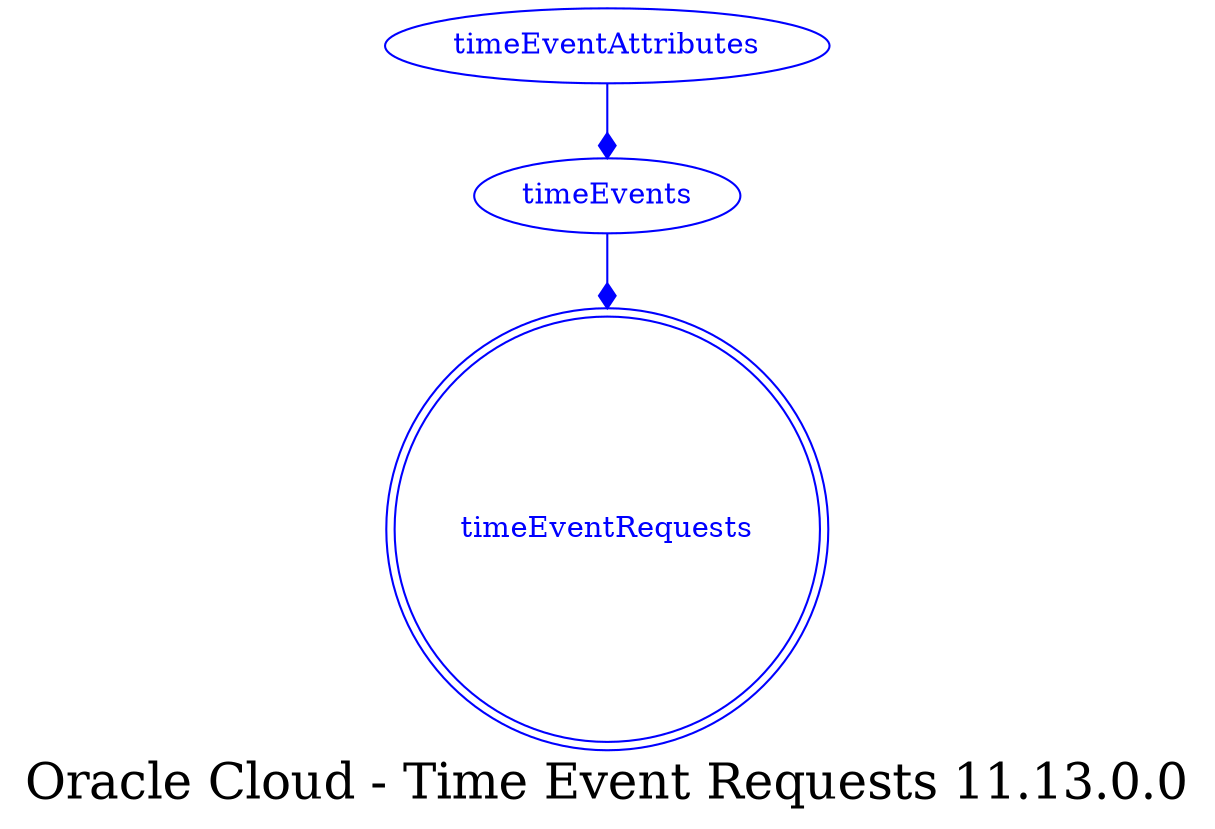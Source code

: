 digraph LexiconGraph {
graph[label="Oracle Cloud - Time Event Requests 11.13.0.0", fontsize=24]
splines=true
"timeEventRequests" [color=blue, fontcolor=blue, shape=doublecircle]
"timeEvents" -> "timeEventRequests" [color=blue, fontcolor=blue, arrowhead=diamond, arrowtail=none]
"timeEvents" [color=blue, fontcolor=blue, shape=ellipse]
"timeEventAttributes" -> "timeEvents" [color=blue, fontcolor=blue, arrowhead=diamond, arrowtail=none]
"timeEventAttributes" [color=blue, fontcolor=blue, shape=ellipse]
}
